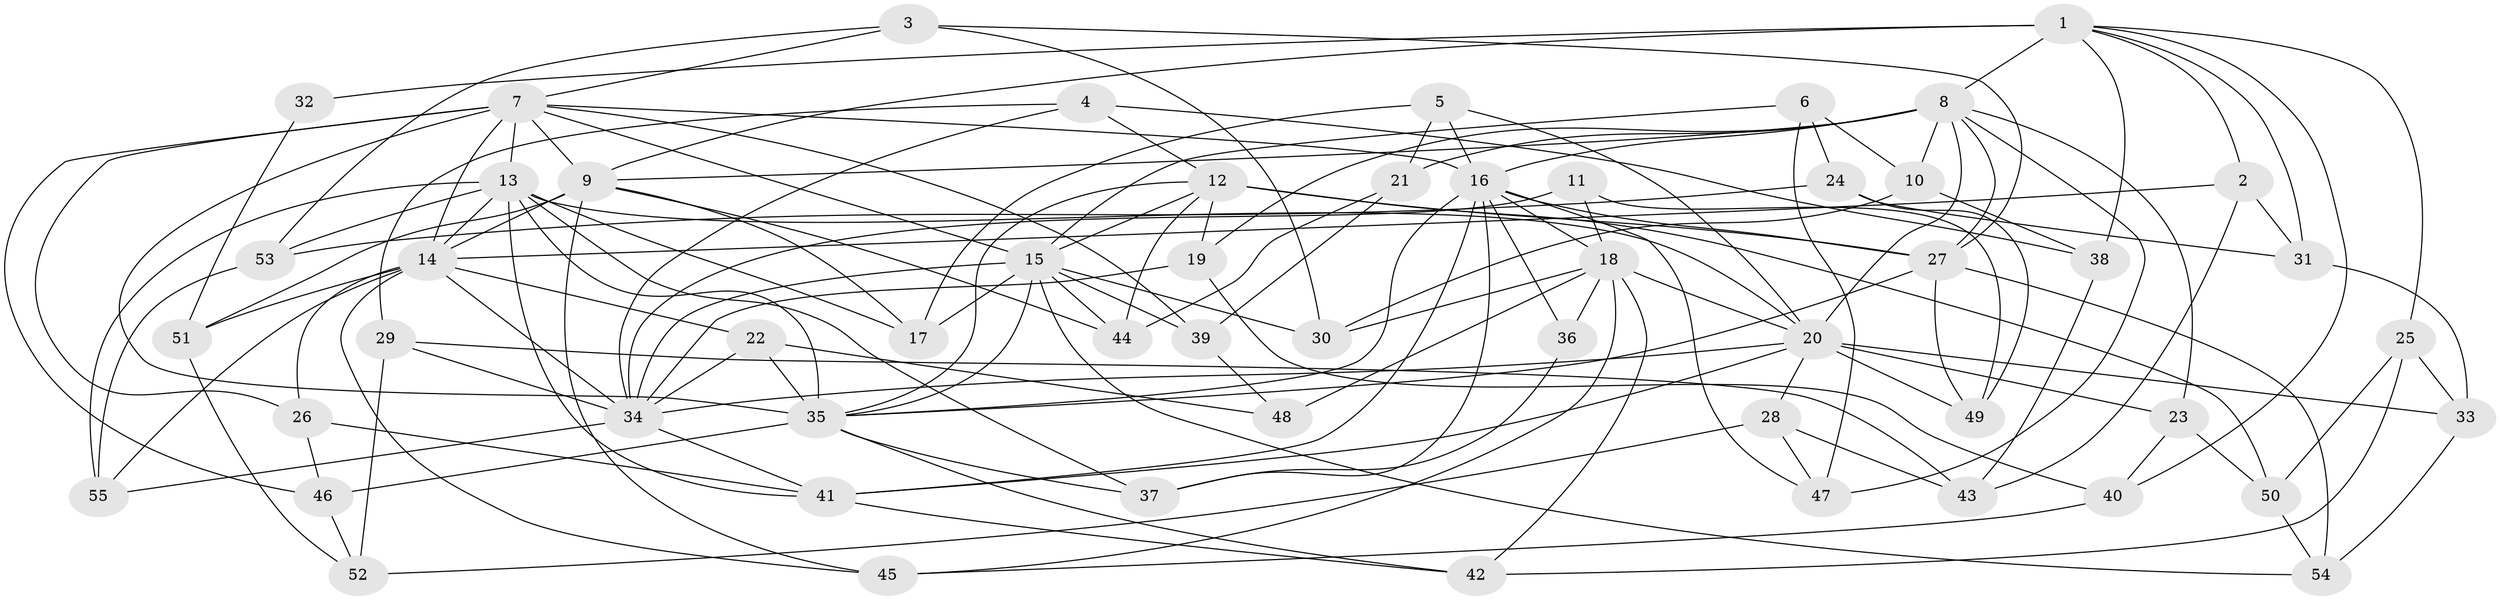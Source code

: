 // original degree distribution, {4: 1.0}
// Generated by graph-tools (version 1.1) at 2025/38/03/09/25 02:38:14]
// undirected, 55 vertices, 144 edges
graph export_dot {
graph [start="1"]
  node [color=gray90,style=filled];
  1;
  2;
  3;
  4;
  5;
  6;
  7;
  8;
  9;
  10;
  11;
  12;
  13;
  14;
  15;
  16;
  17;
  18;
  19;
  20;
  21;
  22;
  23;
  24;
  25;
  26;
  27;
  28;
  29;
  30;
  31;
  32;
  33;
  34;
  35;
  36;
  37;
  38;
  39;
  40;
  41;
  42;
  43;
  44;
  45;
  46;
  47;
  48;
  49;
  50;
  51;
  52;
  53;
  54;
  55;
  1 -- 2 [weight=1.0];
  1 -- 8 [weight=1.0];
  1 -- 9 [weight=1.0];
  1 -- 25 [weight=1.0];
  1 -- 31 [weight=1.0];
  1 -- 32 [weight=3.0];
  1 -- 38 [weight=1.0];
  1 -- 40 [weight=1.0];
  2 -- 14 [weight=1.0];
  2 -- 31 [weight=1.0];
  2 -- 43 [weight=1.0];
  3 -- 7 [weight=1.0];
  3 -- 27 [weight=1.0];
  3 -- 30 [weight=1.0];
  3 -- 53 [weight=1.0];
  4 -- 12 [weight=1.0];
  4 -- 29 [weight=1.0];
  4 -- 34 [weight=1.0];
  4 -- 38 [weight=1.0];
  5 -- 16 [weight=1.0];
  5 -- 17 [weight=1.0];
  5 -- 20 [weight=1.0];
  5 -- 21 [weight=1.0];
  6 -- 10 [weight=1.0];
  6 -- 15 [weight=1.0];
  6 -- 24 [weight=1.0];
  6 -- 47 [weight=1.0];
  7 -- 9 [weight=1.0];
  7 -- 13 [weight=1.0];
  7 -- 14 [weight=1.0];
  7 -- 15 [weight=2.0];
  7 -- 16 [weight=1.0];
  7 -- 26 [weight=1.0];
  7 -- 35 [weight=2.0];
  7 -- 39 [weight=1.0];
  7 -- 46 [weight=1.0];
  8 -- 9 [weight=1.0];
  8 -- 10 [weight=1.0];
  8 -- 16 [weight=1.0];
  8 -- 19 [weight=1.0];
  8 -- 20 [weight=1.0];
  8 -- 21 [weight=1.0];
  8 -- 23 [weight=1.0];
  8 -- 27 [weight=1.0];
  8 -- 47 [weight=1.0];
  9 -- 14 [weight=1.0];
  9 -- 17 [weight=1.0];
  9 -- 44 [weight=1.0];
  9 -- 45 [weight=1.0];
  9 -- 51 [weight=1.0];
  10 -- 30 [weight=1.0];
  10 -- 38 [weight=1.0];
  11 -- 18 [weight=1.0];
  11 -- 34 [weight=2.0];
  11 -- 49 [weight=1.0];
  12 -- 15 [weight=1.0];
  12 -- 19 [weight=1.0];
  12 -- 27 [weight=4.0];
  12 -- 35 [weight=1.0];
  12 -- 44 [weight=1.0];
  12 -- 50 [weight=1.0];
  13 -- 14 [weight=1.0];
  13 -- 17 [weight=1.0];
  13 -- 20 [weight=1.0];
  13 -- 35 [weight=1.0];
  13 -- 37 [weight=1.0];
  13 -- 41 [weight=2.0];
  13 -- 53 [weight=1.0];
  13 -- 55 [weight=1.0];
  14 -- 22 [weight=1.0];
  14 -- 26 [weight=1.0];
  14 -- 34 [weight=1.0];
  14 -- 45 [weight=1.0];
  14 -- 51 [weight=1.0];
  14 -- 55 [weight=1.0];
  15 -- 17 [weight=1.0];
  15 -- 30 [weight=1.0];
  15 -- 34 [weight=2.0];
  15 -- 35 [weight=1.0];
  15 -- 39 [weight=1.0];
  15 -- 44 [weight=1.0];
  15 -- 54 [weight=1.0];
  16 -- 18 [weight=1.0];
  16 -- 27 [weight=1.0];
  16 -- 35 [weight=2.0];
  16 -- 36 [weight=1.0];
  16 -- 37 [weight=1.0];
  16 -- 41 [weight=2.0];
  16 -- 47 [weight=1.0];
  18 -- 20 [weight=1.0];
  18 -- 30 [weight=1.0];
  18 -- 36 [weight=2.0];
  18 -- 42 [weight=1.0];
  18 -- 45 [weight=1.0];
  18 -- 48 [weight=2.0];
  19 -- 34 [weight=1.0];
  19 -- 40 [weight=1.0];
  20 -- 23 [weight=1.0];
  20 -- 28 [weight=1.0];
  20 -- 33 [weight=1.0];
  20 -- 34 [weight=1.0];
  20 -- 41 [weight=1.0];
  20 -- 49 [weight=1.0];
  21 -- 39 [weight=1.0];
  21 -- 44 [weight=1.0];
  22 -- 34 [weight=1.0];
  22 -- 35 [weight=1.0];
  22 -- 48 [weight=1.0];
  23 -- 40 [weight=1.0];
  23 -- 50 [weight=1.0];
  24 -- 31 [weight=1.0];
  24 -- 49 [weight=1.0];
  24 -- 53 [weight=1.0];
  25 -- 33 [weight=1.0];
  25 -- 42 [weight=1.0];
  25 -- 50 [weight=1.0];
  26 -- 41 [weight=1.0];
  26 -- 46 [weight=1.0];
  27 -- 35 [weight=1.0];
  27 -- 49 [weight=1.0];
  27 -- 54 [weight=1.0];
  28 -- 43 [weight=1.0];
  28 -- 47 [weight=1.0];
  28 -- 52 [weight=1.0];
  29 -- 34 [weight=1.0];
  29 -- 43 [weight=1.0];
  29 -- 52 [weight=1.0];
  31 -- 33 [weight=1.0];
  32 -- 51 [weight=1.0];
  33 -- 54 [weight=1.0];
  34 -- 41 [weight=1.0];
  34 -- 55 [weight=1.0];
  35 -- 37 [weight=1.0];
  35 -- 42 [weight=1.0];
  35 -- 46 [weight=1.0];
  36 -- 37 [weight=1.0];
  38 -- 43 [weight=1.0];
  39 -- 48 [weight=1.0];
  40 -- 45 [weight=1.0];
  41 -- 42 [weight=1.0];
  46 -- 52 [weight=1.0];
  50 -- 54 [weight=1.0];
  51 -- 52 [weight=1.0];
  53 -- 55 [weight=1.0];
}
